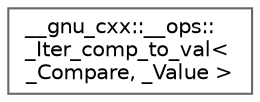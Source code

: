 digraph "Graphical Class Hierarchy"
{
 // LATEX_PDF_SIZE
  bgcolor="transparent";
  edge [fontname=Helvetica,fontsize=10,labelfontname=Helvetica,labelfontsize=10];
  node [fontname=Helvetica,fontsize=10,shape=box,height=0.2,width=0.4];
  rankdir="LR";
  Node0 [id="Node000000",label="__gnu_cxx::__ops::\l_Iter_comp_to_val\< \l_Compare, _Value \>",height=0.2,width=0.4,color="grey40", fillcolor="white", style="filled",URL="$struct____gnu__cxx_1_1____ops_1_1___iter__comp__to__val.html",tooltip=" "];
}

